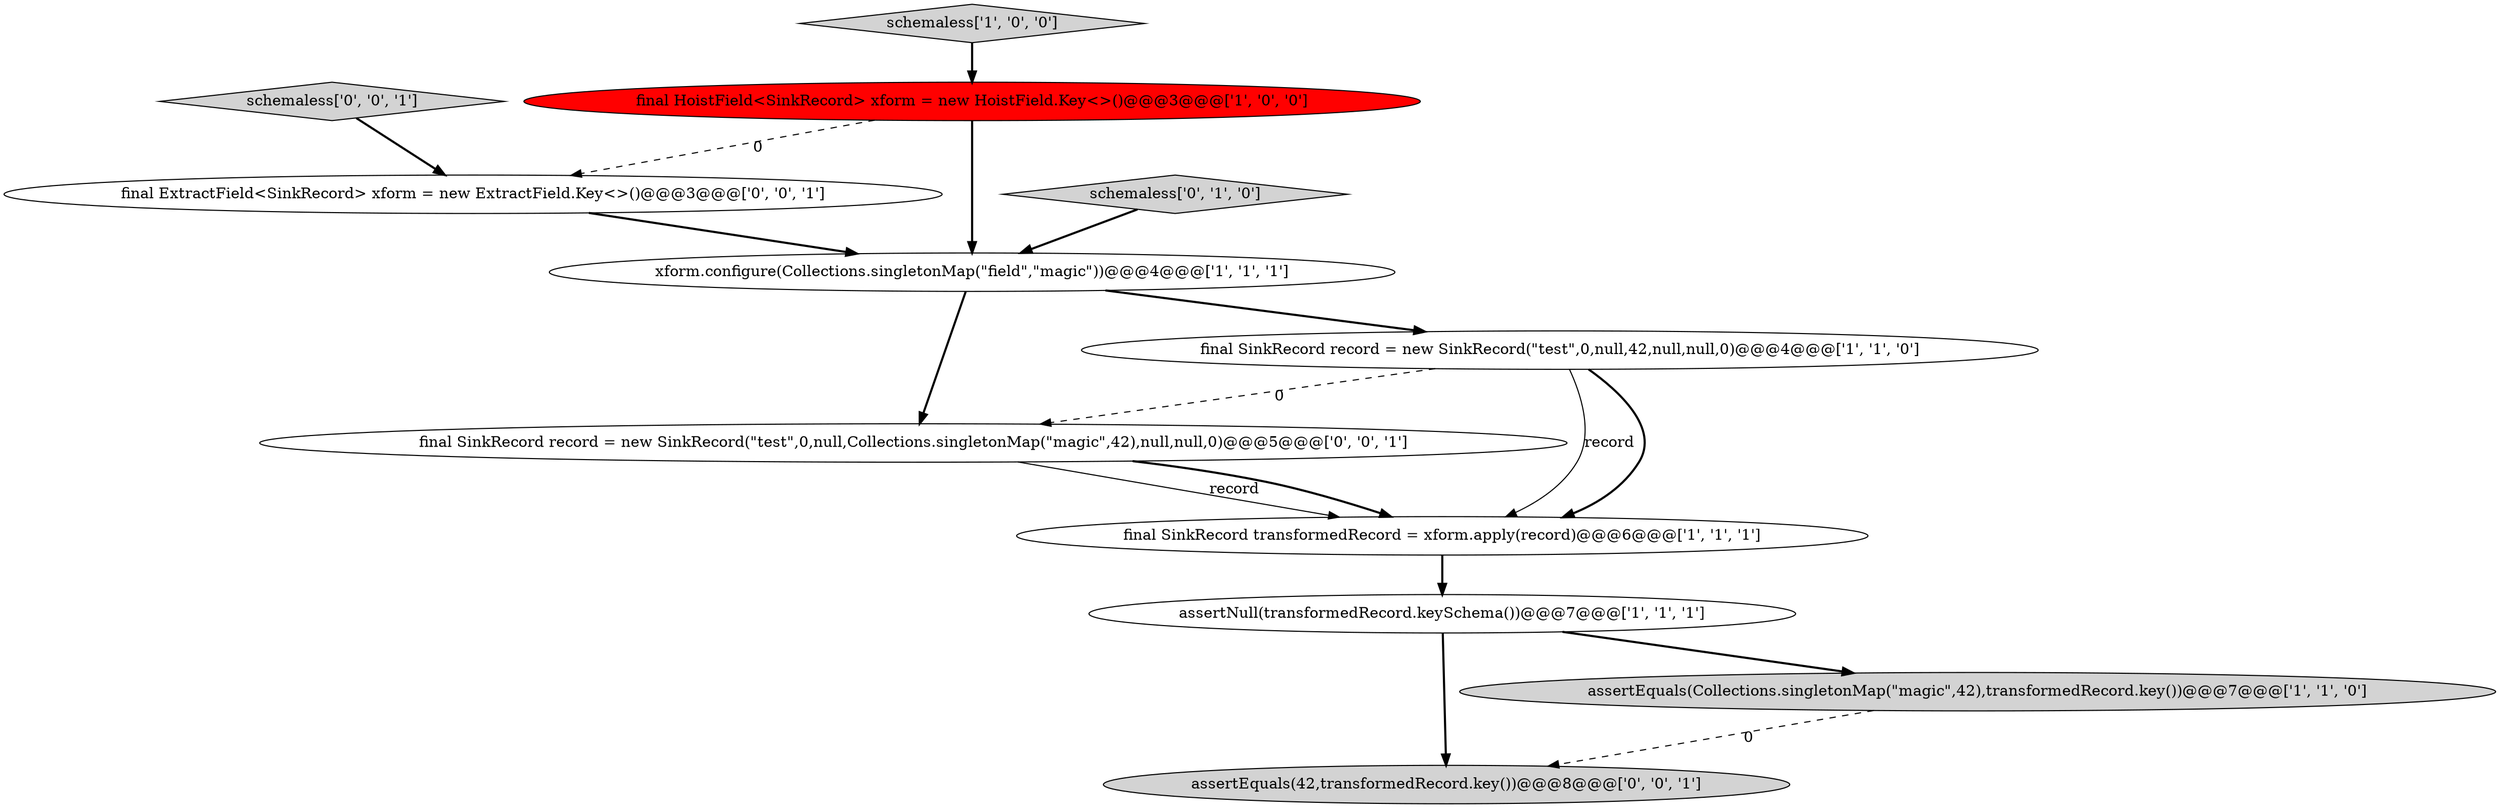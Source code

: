 digraph {
11 [style = filled, label = "schemaless['0', '0', '1']", fillcolor = lightgray, shape = diamond image = "AAA0AAABBB3BBB"];
9 [style = filled, label = "final SinkRecord record = new SinkRecord(\"test\",0,null,Collections.singletonMap(\"magic\",42),null,null,0)@@@5@@@['0', '0', '1']", fillcolor = white, shape = ellipse image = "AAA0AAABBB3BBB"];
10 [style = filled, label = "assertEquals(42,transformedRecord.key())@@@8@@@['0', '0', '1']", fillcolor = lightgray, shape = ellipse image = "AAA0AAABBB3BBB"];
2 [style = filled, label = "xform.configure(Collections.singletonMap(\"field\",\"magic\"))@@@4@@@['1', '1', '1']", fillcolor = white, shape = ellipse image = "AAA0AAABBB1BBB"];
0 [style = filled, label = "final HoistField<SinkRecord> xform = new HoistField.Key<>()@@@3@@@['1', '0', '0']", fillcolor = red, shape = ellipse image = "AAA1AAABBB1BBB"];
6 [style = filled, label = "assertNull(transformedRecord.keySchema())@@@7@@@['1', '1', '1']", fillcolor = white, shape = ellipse image = "AAA0AAABBB1BBB"];
7 [style = filled, label = "schemaless['0', '1', '0']", fillcolor = lightgray, shape = diamond image = "AAA0AAABBB2BBB"];
4 [style = filled, label = "final SinkRecord transformedRecord = xform.apply(record)@@@6@@@['1', '1', '1']", fillcolor = white, shape = ellipse image = "AAA0AAABBB1BBB"];
1 [style = filled, label = "schemaless['1', '0', '0']", fillcolor = lightgray, shape = diamond image = "AAA0AAABBB1BBB"];
5 [style = filled, label = "assertEquals(Collections.singletonMap(\"magic\",42),transformedRecord.key())@@@7@@@['1', '1', '0']", fillcolor = lightgray, shape = ellipse image = "AAA0AAABBB1BBB"];
8 [style = filled, label = "final ExtractField<SinkRecord> xform = new ExtractField.Key<>()@@@3@@@['0', '0', '1']", fillcolor = white, shape = ellipse image = "AAA0AAABBB3BBB"];
3 [style = filled, label = "final SinkRecord record = new SinkRecord(\"test\",0,null,42,null,null,0)@@@4@@@['1', '1', '0']", fillcolor = white, shape = ellipse image = "AAA0AAABBB1BBB"];
11->8 [style = bold, label=""];
0->8 [style = dashed, label="0"];
6->5 [style = bold, label=""];
1->0 [style = bold, label=""];
2->9 [style = bold, label=""];
9->4 [style = solid, label="record"];
8->2 [style = bold, label=""];
9->4 [style = bold, label=""];
3->4 [style = solid, label="record"];
3->9 [style = dashed, label="0"];
4->6 [style = bold, label=""];
3->4 [style = bold, label=""];
7->2 [style = bold, label=""];
5->10 [style = dashed, label="0"];
6->10 [style = bold, label=""];
2->3 [style = bold, label=""];
0->2 [style = bold, label=""];
}
